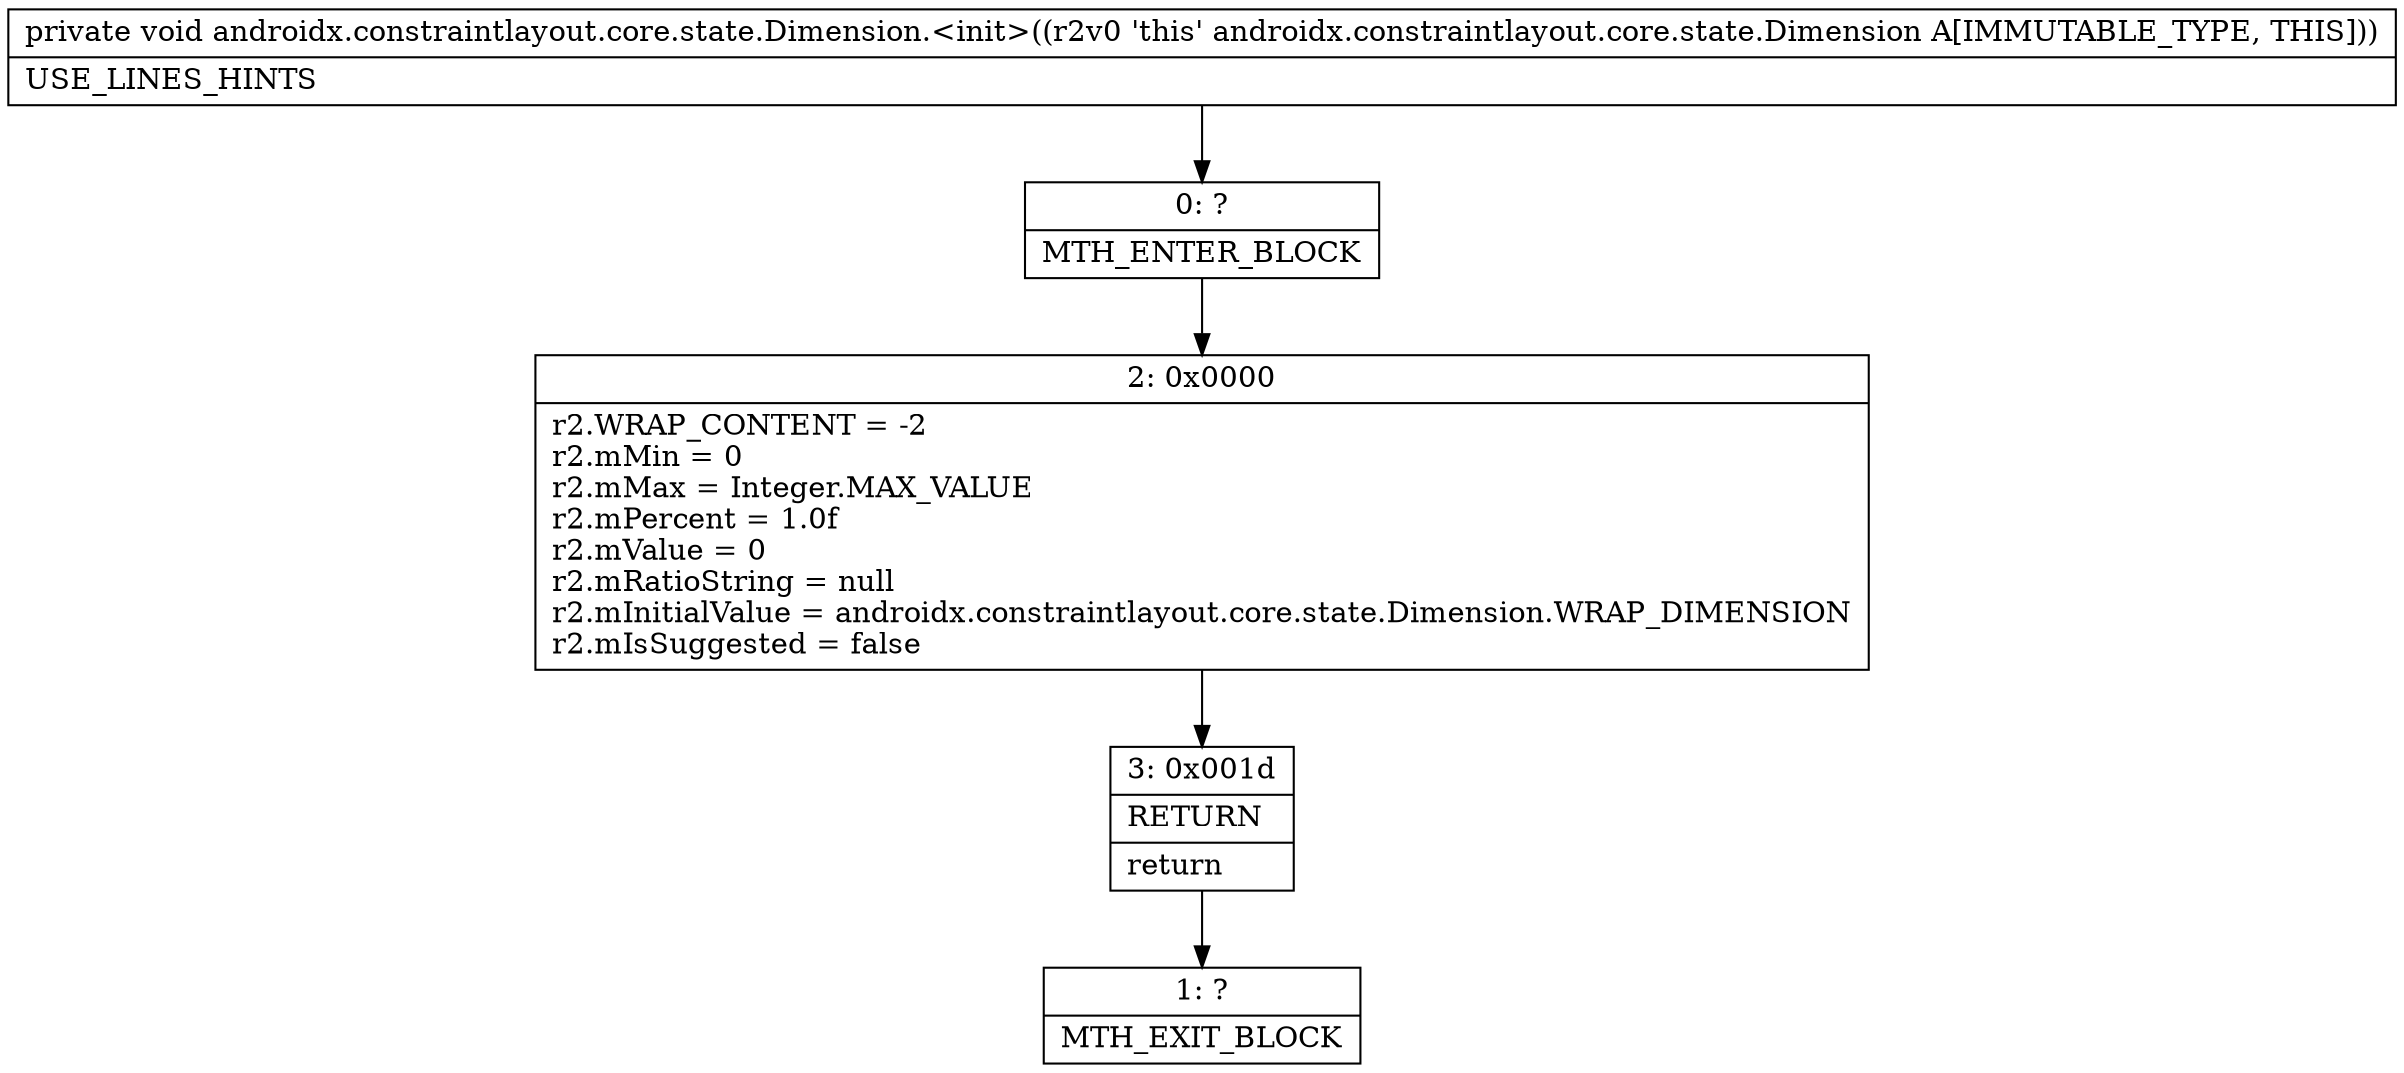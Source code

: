 digraph "CFG forandroidx.constraintlayout.core.state.Dimension.\<init\>()V" {
Node_0 [shape=record,label="{0\:\ ?|MTH_ENTER_BLOCK\l}"];
Node_2 [shape=record,label="{2\:\ 0x0000|r2.WRAP_CONTENT = \-2\lr2.mMin = 0\lr2.mMax = Integer.MAX_VALUE\lr2.mPercent = 1.0f\lr2.mValue = 0\lr2.mRatioString = null\lr2.mInitialValue = androidx.constraintlayout.core.state.Dimension.WRAP_DIMENSION\lr2.mIsSuggested = false\l}"];
Node_3 [shape=record,label="{3\:\ 0x001d|RETURN\l|return\l}"];
Node_1 [shape=record,label="{1\:\ ?|MTH_EXIT_BLOCK\l}"];
MethodNode[shape=record,label="{private void androidx.constraintlayout.core.state.Dimension.\<init\>((r2v0 'this' androidx.constraintlayout.core.state.Dimension A[IMMUTABLE_TYPE, THIS]))  | USE_LINES_HINTS\l}"];
MethodNode -> Node_0;Node_0 -> Node_2;
Node_2 -> Node_3;
Node_3 -> Node_1;
}


